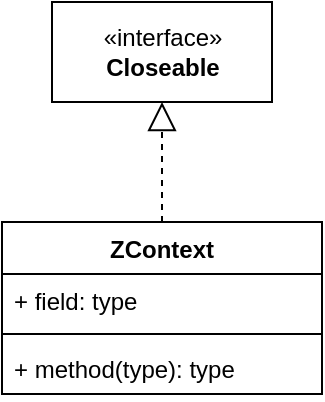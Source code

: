 <mxfile version="13.7.9" type="device"><diagram id="KtQq6QUo0BdMAy6Nlcpq" name="第 1 页"><mxGraphModel dx="946" dy="601" grid="1" gridSize="10" guides="1" tooltips="1" connect="1" arrows="1" fold="1" page="1" pageScale="1" pageWidth="3300" pageHeight="4681" math="0" shadow="0"><root><mxCell id="0"/><mxCell id="1" parent="0"/><mxCell id="TGAy6eZRmFOoM5wEiCZu-1" value="ZContext" style="swimlane;fontStyle=1;align=center;verticalAlign=top;childLayout=stackLayout;horizontal=1;startSize=26;horizontalStack=0;resizeParent=1;resizeParentMax=0;resizeLast=0;collapsible=1;marginBottom=0;" vertex="1" parent="1"><mxGeometry x="320" y="200" width="160" height="86" as="geometry"/></mxCell><mxCell id="TGAy6eZRmFOoM5wEiCZu-6" value="" style="endArrow=block;dashed=1;endFill=0;endSize=12;html=1;entryX=0.5;entryY=1;entryDx=0;entryDy=0;" edge="1" parent="TGAy6eZRmFOoM5wEiCZu-1" target="TGAy6eZRmFOoM5wEiCZu-5"><mxGeometry width="160" relative="1" as="geometry"><mxPoint x="80" as="sourcePoint"/><mxPoint x="240" as="targetPoint"/></mxGeometry></mxCell><mxCell id="TGAy6eZRmFOoM5wEiCZu-2" value="+ field: type" style="text;strokeColor=none;fillColor=none;align=left;verticalAlign=top;spacingLeft=4;spacingRight=4;overflow=hidden;rotatable=0;points=[[0,0.5],[1,0.5]];portConstraint=eastwest;" vertex="1" parent="TGAy6eZRmFOoM5wEiCZu-1"><mxGeometry y="26" width="160" height="26" as="geometry"/></mxCell><mxCell id="TGAy6eZRmFOoM5wEiCZu-3" value="" style="line;strokeWidth=1;fillColor=none;align=left;verticalAlign=middle;spacingTop=-1;spacingLeft=3;spacingRight=3;rotatable=0;labelPosition=right;points=[];portConstraint=eastwest;" vertex="1" parent="TGAy6eZRmFOoM5wEiCZu-1"><mxGeometry y="52" width="160" height="8" as="geometry"/></mxCell><mxCell id="TGAy6eZRmFOoM5wEiCZu-4" value="+ method(type): type" style="text;strokeColor=none;fillColor=none;align=left;verticalAlign=top;spacingLeft=4;spacingRight=4;overflow=hidden;rotatable=0;points=[[0,0.5],[1,0.5]];portConstraint=eastwest;" vertex="1" parent="TGAy6eZRmFOoM5wEiCZu-1"><mxGeometry y="60" width="160" height="26" as="geometry"/></mxCell><mxCell id="TGAy6eZRmFOoM5wEiCZu-5" value="«interface»&lt;br&gt;&lt;b&gt;Closeable&lt;/b&gt;" style="html=1;" vertex="1" parent="1"><mxGeometry x="345" y="90" width="110" height="50" as="geometry"/></mxCell></root></mxGraphModel></diagram></mxfile>